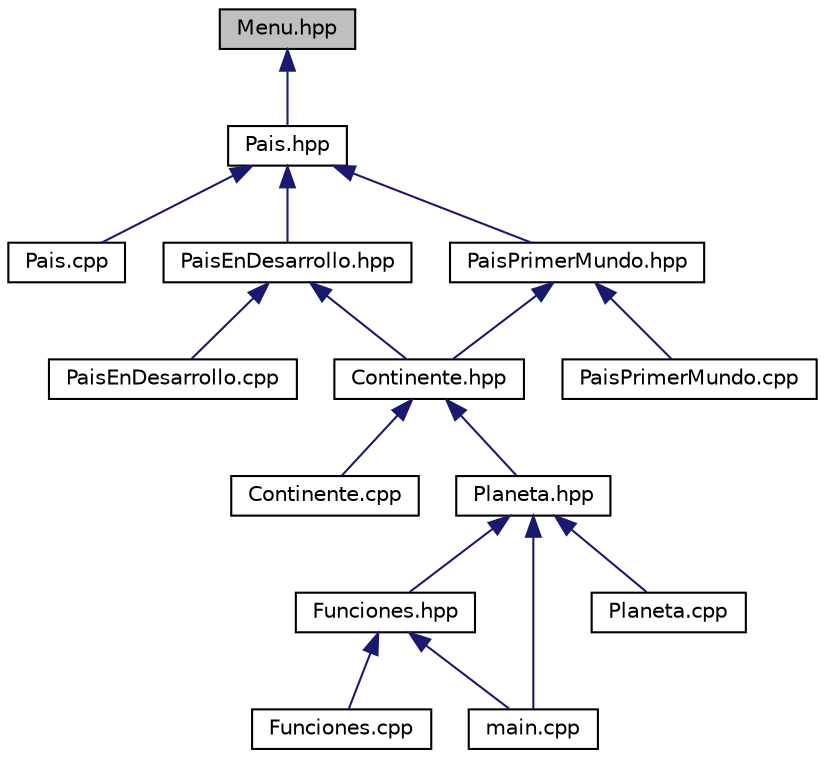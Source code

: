 digraph "Menu.hpp"
{
 // LATEX_PDF_SIZE
  edge [fontname="Helvetica",fontsize="10",labelfontname="Helvetica",labelfontsize="10"];
  node [fontname="Helvetica",fontsize="10",shape=record];
  Node1 [label="Menu.hpp",height=0.2,width=0.4,color="black", fillcolor="grey75", style="filled", fontcolor="black",tooltip="Se definen los enums empleados para menus."];
  Node1 -> Node2 [dir="back",color="midnightblue",fontsize="10",style="solid",fontname="Helvetica"];
  Node2 [label="Pais.hpp",height=0.2,width=0.4,color="black", fillcolor="white", style="filled",URL="$_pais_8hpp.html",tooltip="Se define la clase Pais que heredara a PaisPrimerMundo y PaisEnDesarrollo."];
  Node2 -> Node3 [dir="back",color="midnightblue",fontsize="10",style="solid",fontname="Helvetica"];
  Node3 [label="Pais.cpp",height=0.2,width=0.4,color="black", fillcolor="white", style="filled",URL="$_pais_8cpp.html",tooltip=" "];
  Node2 -> Node4 [dir="back",color="midnightblue",fontsize="10",style="solid",fontname="Helvetica"];
  Node4 [label="PaisEnDesarrollo.hpp",height=0.2,width=0.4,color="black", fillcolor="white", style="filled",URL="$_pais_en_desarrollo_8hpp.html",tooltip="Se define la clase PaisEnDesarrollo, que se instanciara en objetos."];
  Node4 -> Node5 [dir="back",color="midnightblue",fontsize="10",style="solid",fontname="Helvetica"];
  Node5 [label="Continente.hpp",height=0.2,width=0.4,color="black", fillcolor="white", style="filled",URL="$_continente_8hpp.html",tooltip="Se define la clase Continente, que se instanciara en varios objetos, los continentes que componen a T..."];
  Node5 -> Node6 [dir="back",color="midnightblue",fontsize="10",style="solid",fontname="Helvetica"];
  Node6 [label="Continente.cpp",height=0.2,width=0.4,color="black", fillcolor="white", style="filled",URL="$_continente_8cpp.html",tooltip=" "];
  Node5 -> Node7 [dir="back",color="midnightblue",fontsize="10",style="solid",fontname="Helvetica"];
  Node7 [label="Planeta.hpp",height=0.2,width=0.4,color="black", fillcolor="white", style="filled",URL="$_planeta_8hpp.html",tooltip="Se define la clase Planeta, que se instanciara en un objeto (Tierra)"];
  Node7 -> Node8 [dir="back",color="midnightblue",fontsize="10",style="solid",fontname="Helvetica"];
  Node8 [label="Funciones.hpp",height=0.2,width=0.4,color="black", fillcolor="white", style="filled",URL="$_funciones_8hpp.html",tooltip="Se definen las funciones que seran de utilidad para el flujo del programa."];
  Node8 -> Node9 [dir="back",color="midnightblue",fontsize="10",style="solid",fontname="Helvetica"];
  Node9 [label="Funciones.cpp",height=0.2,width=0.4,color="black", fillcolor="white", style="filled",URL="$_funciones_8cpp.html",tooltip=" "];
  Node8 -> Node10 [dir="back",color="midnightblue",fontsize="10",style="solid",fontname="Helvetica"];
  Node10 [label="main.cpp",height=0.2,width=0.4,color="black", fillcolor="white", style="filled",URL="$main_8cpp.html",tooltip=" "];
  Node7 -> Node10 [dir="back",color="midnightblue",fontsize="10",style="solid",fontname="Helvetica"];
  Node7 -> Node11 [dir="back",color="midnightblue",fontsize="10",style="solid",fontname="Helvetica"];
  Node11 [label="Planeta.cpp",height=0.2,width=0.4,color="black", fillcolor="white", style="filled",URL="$_planeta_8cpp.html",tooltip=" "];
  Node4 -> Node12 [dir="back",color="midnightblue",fontsize="10",style="solid",fontname="Helvetica"];
  Node12 [label="PaisEnDesarrollo.cpp",height=0.2,width=0.4,color="black", fillcolor="white", style="filled",URL="$_pais_en_desarrollo_8cpp.html",tooltip=" "];
  Node2 -> Node13 [dir="back",color="midnightblue",fontsize="10",style="solid",fontname="Helvetica"];
  Node13 [label="PaisPrimerMundo.hpp",height=0.2,width=0.4,color="black", fillcolor="white", style="filled",URL="$_pais_primer_mundo_8hpp.html",tooltip="Se define la clase PaisPrimerMundo, que se instanciara en objetos."];
  Node13 -> Node5 [dir="back",color="midnightblue",fontsize="10",style="solid",fontname="Helvetica"];
  Node13 -> Node14 [dir="back",color="midnightblue",fontsize="10",style="solid",fontname="Helvetica"];
  Node14 [label="PaisPrimerMundo.cpp",height=0.2,width=0.4,color="black", fillcolor="white", style="filled",URL="$_pais_primer_mundo_8cpp.html",tooltip=" "];
}
